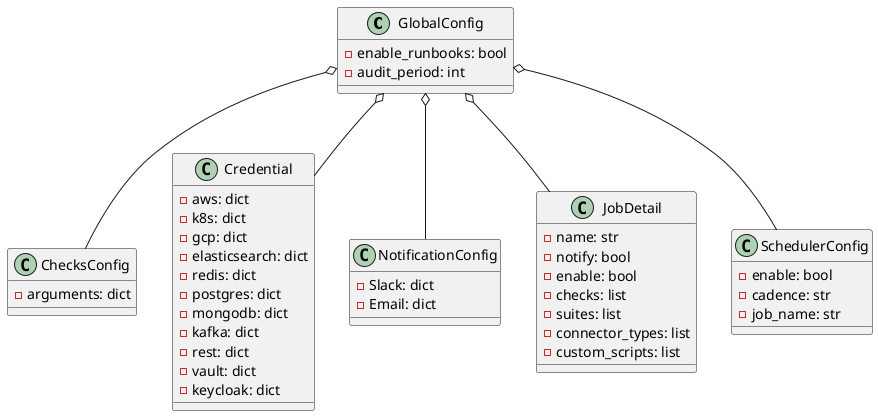 @startuml

class GlobalConfig {
    - enable_runbooks: bool
    - audit_period: int
}

class ChecksConfig {
    - arguments: dict
}

class Credential {
    - aws: dict
    - k8s: dict
    - gcp: dict
    - elasticsearch: dict
    - redis: dict
    - postgres: dict
    - mongodb: dict
    - kafka: dict
    - rest: dict
    - vault: dict
    - keycloak: dict
}

class NotificationConfig {
    - Slack: dict
    - Email: dict
}

class JobDetail {
    - name: str
    - notify: bool
    - enable: bool
    - checks: list
    - suites: list
    - connector_types: list
    - custom_scripts: list
}

class SchedulerConfig {
    - enable: bool
    - cadence: str
    - job_name: str
}

GlobalConfig o-- ChecksConfig
GlobalConfig o-- Credential
GlobalConfig o-- NotificationConfig
GlobalConfig o-- JobDetail
GlobalConfig o-- SchedulerConfig

@enduml